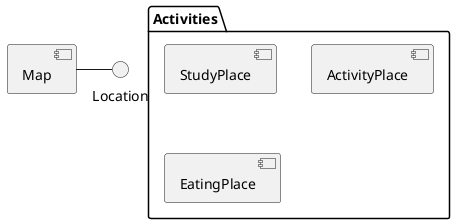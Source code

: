 @startuml

package "Activities" {
  [StudyPlace]
  [ActivityPlace]
  [EatingPlace]
}

[Map] - Location

@enduml
